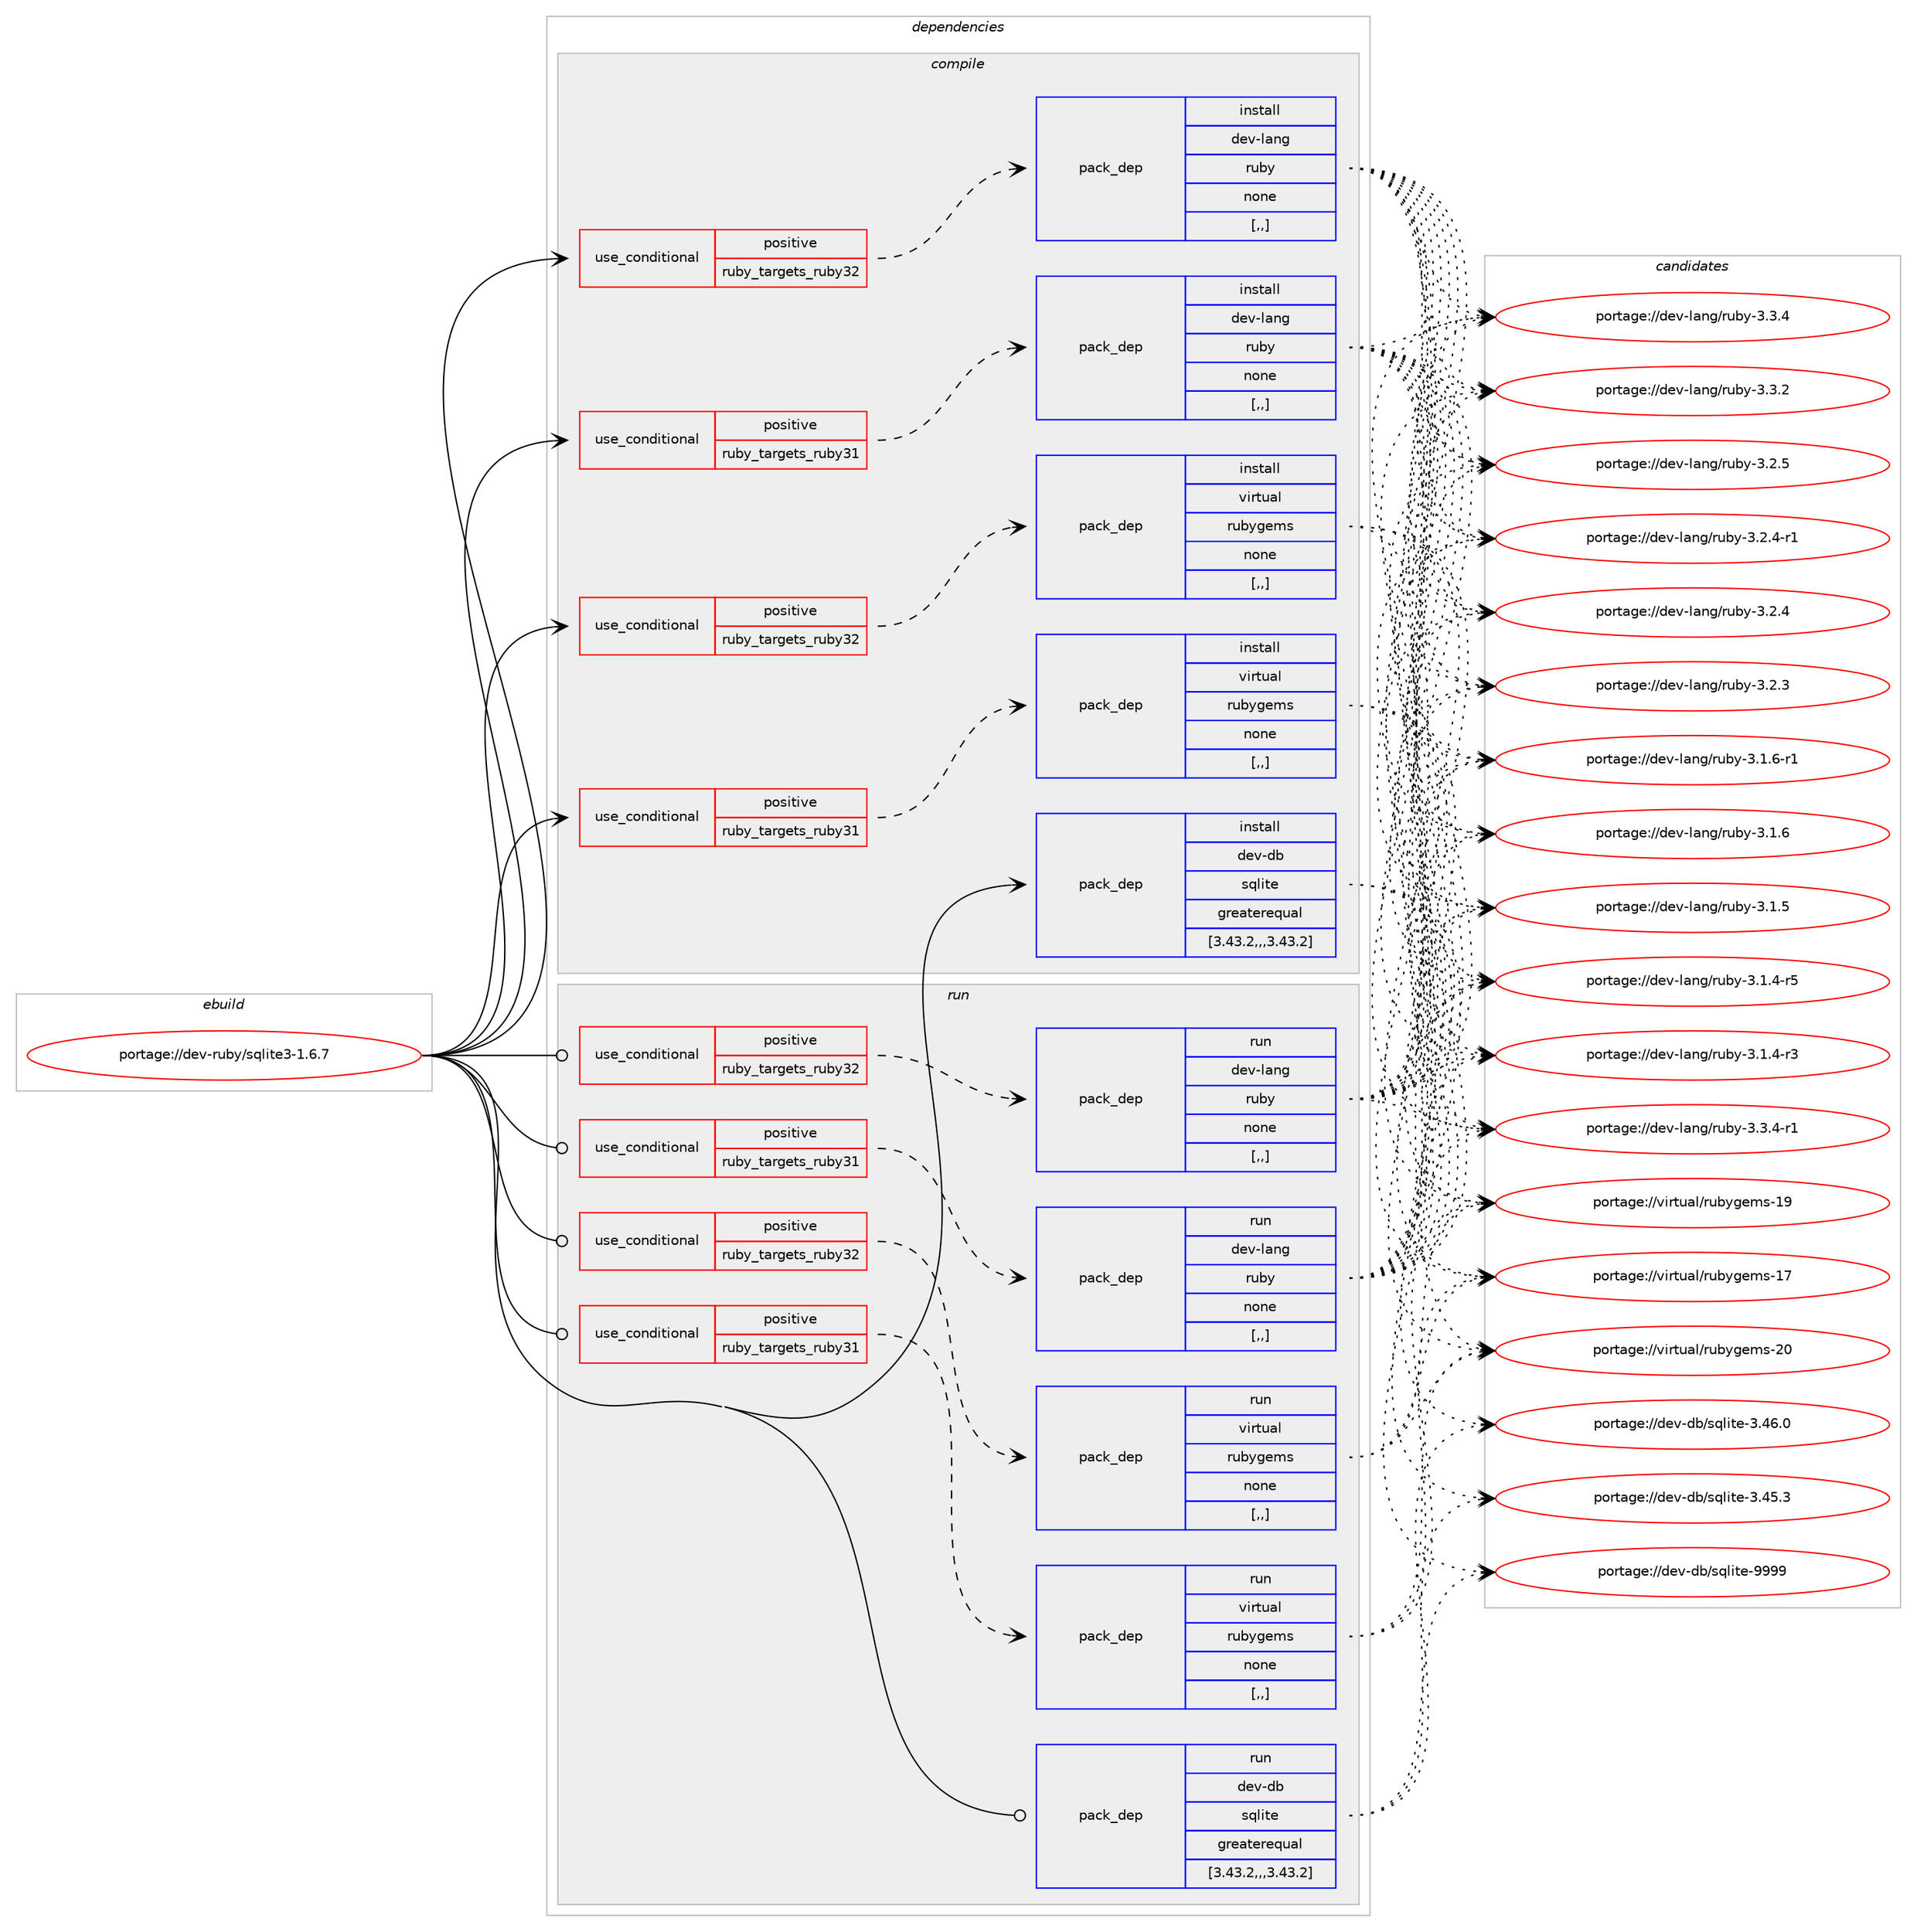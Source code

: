 digraph prolog {

# *************
# Graph options
# *************

newrank=true;
concentrate=true;
compound=true;
graph [rankdir=LR,fontname=Helvetica,fontsize=10,ranksep=1.5];#, ranksep=2.5, nodesep=0.2];
edge  [arrowhead=vee];
node  [fontname=Helvetica,fontsize=10];

# **********
# The ebuild
# **********

subgraph cluster_leftcol {
color=gray;
label=<<i>ebuild</i>>;
id [label="portage://dev-ruby/sqlite3-1.6.7", color=red, width=4, href="../dev-ruby/sqlite3-1.6.7.svg"];
}

# ****************
# The dependencies
# ****************

subgraph cluster_midcol {
color=gray;
label=<<i>dependencies</i>>;
subgraph cluster_compile {
fillcolor="#eeeeee";
style=filled;
label=<<i>compile</i>>;
subgraph cond56991 {
dependency204133 [label=<<TABLE BORDER="0" CELLBORDER="1" CELLSPACING="0" CELLPADDING="4"><TR><TD ROWSPAN="3" CELLPADDING="10">use_conditional</TD></TR><TR><TD>positive</TD></TR><TR><TD>ruby_targets_ruby31</TD></TR></TABLE>>, shape=none, color=red];
subgraph pack145757 {
dependency204134 [label=<<TABLE BORDER="0" CELLBORDER="1" CELLSPACING="0" CELLPADDING="4" WIDTH="220"><TR><TD ROWSPAN="6" CELLPADDING="30">pack_dep</TD></TR><TR><TD WIDTH="110">install</TD></TR><TR><TD>dev-lang</TD></TR><TR><TD>ruby</TD></TR><TR><TD>none</TD></TR><TR><TD>[,,]</TD></TR></TABLE>>, shape=none, color=blue];
}
dependency204133:e -> dependency204134:w [weight=20,style="dashed",arrowhead="vee"];
}
id:e -> dependency204133:w [weight=20,style="solid",arrowhead="vee"];
subgraph cond56992 {
dependency204135 [label=<<TABLE BORDER="0" CELLBORDER="1" CELLSPACING="0" CELLPADDING="4"><TR><TD ROWSPAN="3" CELLPADDING="10">use_conditional</TD></TR><TR><TD>positive</TD></TR><TR><TD>ruby_targets_ruby31</TD></TR></TABLE>>, shape=none, color=red];
subgraph pack145758 {
dependency204136 [label=<<TABLE BORDER="0" CELLBORDER="1" CELLSPACING="0" CELLPADDING="4" WIDTH="220"><TR><TD ROWSPAN="6" CELLPADDING="30">pack_dep</TD></TR><TR><TD WIDTH="110">install</TD></TR><TR><TD>virtual</TD></TR><TR><TD>rubygems</TD></TR><TR><TD>none</TD></TR><TR><TD>[,,]</TD></TR></TABLE>>, shape=none, color=blue];
}
dependency204135:e -> dependency204136:w [weight=20,style="dashed",arrowhead="vee"];
}
id:e -> dependency204135:w [weight=20,style="solid",arrowhead="vee"];
subgraph cond56993 {
dependency204137 [label=<<TABLE BORDER="0" CELLBORDER="1" CELLSPACING="0" CELLPADDING="4"><TR><TD ROWSPAN="3" CELLPADDING="10">use_conditional</TD></TR><TR><TD>positive</TD></TR><TR><TD>ruby_targets_ruby32</TD></TR></TABLE>>, shape=none, color=red];
subgraph pack145759 {
dependency204138 [label=<<TABLE BORDER="0" CELLBORDER="1" CELLSPACING="0" CELLPADDING="4" WIDTH="220"><TR><TD ROWSPAN="6" CELLPADDING="30">pack_dep</TD></TR><TR><TD WIDTH="110">install</TD></TR><TR><TD>dev-lang</TD></TR><TR><TD>ruby</TD></TR><TR><TD>none</TD></TR><TR><TD>[,,]</TD></TR></TABLE>>, shape=none, color=blue];
}
dependency204137:e -> dependency204138:w [weight=20,style="dashed",arrowhead="vee"];
}
id:e -> dependency204137:w [weight=20,style="solid",arrowhead="vee"];
subgraph cond56994 {
dependency204139 [label=<<TABLE BORDER="0" CELLBORDER="1" CELLSPACING="0" CELLPADDING="4"><TR><TD ROWSPAN="3" CELLPADDING="10">use_conditional</TD></TR><TR><TD>positive</TD></TR><TR><TD>ruby_targets_ruby32</TD></TR></TABLE>>, shape=none, color=red];
subgraph pack145760 {
dependency204140 [label=<<TABLE BORDER="0" CELLBORDER="1" CELLSPACING="0" CELLPADDING="4" WIDTH="220"><TR><TD ROWSPAN="6" CELLPADDING="30">pack_dep</TD></TR><TR><TD WIDTH="110">install</TD></TR><TR><TD>virtual</TD></TR><TR><TD>rubygems</TD></TR><TR><TD>none</TD></TR><TR><TD>[,,]</TD></TR></TABLE>>, shape=none, color=blue];
}
dependency204139:e -> dependency204140:w [weight=20,style="dashed",arrowhead="vee"];
}
id:e -> dependency204139:w [weight=20,style="solid",arrowhead="vee"];
subgraph pack145761 {
dependency204141 [label=<<TABLE BORDER="0" CELLBORDER="1" CELLSPACING="0" CELLPADDING="4" WIDTH="220"><TR><TD ROWSPAN="6" CELLPADDING="30">pack_dep</TD></TR><TR><TD WIDTH="110">install</TD></TR><TR><TD>dev-db</TD></TR><TR><TD>sqlite</TD></TR><TR><TD>greaterequal</TD></TR><TR><TD>[3.43.2,,,3.43.2]</TD></TR></TABLE>>, shape=none, color=blue];
}
id:e -> dependency204141:w [weight=20,style="solid",arrowhead="vee"];
}
subgraph cluster_compileandrun {
fillcolor="#eeeeee";
style=filled;
label=<<i>compile and run</i>>;
}
subgraph cluster_run {
fillcolor="#eeeeee";
style=filled;
label=<<i>run</i>>;
subgraph cond56995 {
dependency204142 [label=<<TABLE BORDER="0" CELLBORDER="1" CELLSPACING="0" CELLPADDING="4"><TR><TD ROWSPAN="3" CELLPADDING="10">use_conditional</TD></TR><TR><TD>positive</TD></TR><TR><TD>ruby_targets_ruby31</TD></TR></TABLE>>, shape=none, color=red];
subgraph pack145762 {
dependency204143 [label=<<TABLE BORDER="0" CELLBORDER="1" CELLSPACING="0" CELLPADDING="4" WIDTH="220"><TR><TD ROWSPAN="6" CELLPADDING="30">pack_dep</TD></TR><TR><TD WIDTH="110">run</TD></TR><TR><TD>dev-lang</TD></TR><TR><TD>ruby</TD></TR><TR><TD>none</TD></TR><TR><TD>[,,]</TD></TR></TABLE>>, shape=none, color=blue];
}
dependency204142:e -> dependency204143:w [weight=20,style="dashed",arrowhead="vee"];
}
id:e -> dependency204142:w [weight=20,style="solid",arrowhead="odot"];
subgraph cond56996 {
dependency204144 [label=<<TABLE BORDER="0" CELLBORDER="1" CELLSPACING="0" CELLPADDING="4"><TR><TD ROWSPAN="3" CELLPADDING="10">use_conditional</TD></TR><TR><TD>positive</TD></TR><TR><TD>ruby_targets_ruby31</TD></TR></TABLE>>, shape=none, color=red];
subgraph pack145763 {
dependency204145 [label=<<TABLE BORDER="0" CELLBORDER="1" CELLSPACING="0" CELLPADDING="4" WIDTH="220"><TR><TD ROWSPAN="6" CELLPADDING="30">pack_dep</TD></TR><TR><TD WIDTH="110">run</TD></TR><TR><TD>virtual</TD></TR><TR><TD>rubygems</TD></TR><TR><TD>none</TD></TR><TR><TD>[,,]</TD></TR></TABLE>>, shape=none, color=blue];
}
dependency204144:e -> dependency204145:w [weight=20,style="dashed",arrowhead="vee"];
}
id:e -> dependency204144:w [weight=20,style="solid",arrowhead="odot"];
subgraph cond56997 {
dependency204146 [label=<<TABLE BORDER="0" CELLBORDER="1" CELLSPACING="0" CELLPADDING="4"><TR><TD ROWSPAN="3" CELLPADDING="10">use_conditional</TD></TR><TR><TD>positive</TD></TR><TR><TD>ruby_targets_ruby32</TD></TR></TABLE>>, shape=none, color=red];
subgraph pack145764 {
dependency204147 [label=<<TABLE BORDER="0" CELLBORDER="1" CELLSPACING="0" CELLPADDING="4" WIDTH="220"><TR><TD ROWSPAN="6" CELLPADDING="30">pack_dep</TD></TR><TR><TD WIDTH="110">run</TD></TR><TR><TD>dev-lang</TD></TR><TR><TD>ruby</TD></TR><TR><TD>none</TD></TR><TR><TD>[,,]</TD></TR></TABLE>>, shape=none, color=blue];
}
dependency204146:e -> dependency204147:w [weight=20,style="dashed",arrowhead="vee"];
}
id:e -> dependency204146:w [weight=20,style="solid",arrowhead="odot"];
subgraph cond56998 {
dependency204148 [label=<<TABLE BORDER="0" CELLBORDER="1" CELLSPACING="0" CELLPADDING="4"><TR><TD ROWSPAN="3" CELLPADDING="10">use_conditional</TD></TR><TR><TD>positive</TD></TR><TR><TD>ruby_targets_ruby32</TD></TR></TABLE>>, shape=none, color=red];
subgraph pack145765 {
dependency204149 [label=<<TABLE BORDER="0" CELLBORDER="1" CELLSPACING="0" CELLPADDING="4" WIDTH="220"><TR><TD ROWSPAN="6" CELLPADDING="30">pack_dep</TD></TR><TR><TD WIDTH="110">run</TD></TR><TR><TD>virtual</TD></TR><TR><TD>rubygems</TD></TR><TR><TD>none</TD></TR><TR><TD>[,,]</TD></TR></TABLE>>, shape=none, color=blue];
}
dependency204148:e -> dependency204149:w [weight=20,style="dashed",arrowhead="vee"];
}
id:e -> dependency204148:w [weight=20,style="solid",arrowhead="odot"];
subgraph pack145766 {
dependency204150 [label=<<TABLE BORDER="0" CELLBORDER="1" CELLSPACING="0" CELLPADDING="4" WIDTH="220"><TR><TD ROWSPAN="6" CELLPADDING="30">pack_dep</TD></TR><TR><TD WIDTH="110">run</TD></TR><TR><TD>dev-db</TD></TR><TR><TD>sqlite</TD></TR><TR><TD>greaterequal</TD></TR><TR><TD>[3.43.2,,,3.43.2]</TD></TR></TABLE>>, shape=none, color=blue];
}
id:e -> dependency204150:w [weight=20,style="solid",arrowhead="odot"];
}
}

# **************
# The candidates
# **************

subgraph cluster_choices {
rank=same;
color=gray;
label=<<i>candidates</i>>;

subgraph choice145757 {
color=black;
nodesep=1;
choice100101118451089711010347114117981214551465146524511449 [label="portage://dev-lang/ruby-3.3.4-r1", color=red, width=4,href="../dev-lang/ruby-3.3.4-r1.svg"];
choice10010111845108971101034711411798121455146514652 [label="portage://dev-lang/ruby-3.3.4", color=red, width=4,href="../dev-lang/ruby-3.3.4.svg"];
choice10010111845108971101034711411798121455146514650 [label="portage://dev-lang/ruby-3.3.2", color=red, width=4,href="../dev-lang/ruby-3.3.2.svg"];
choice10010111845108971101034711411798121455146504653 [label="portage://dev-lang/ruby-3.2.5", color=red, width=4,href="../dev-lang/ruby-3.2.5.svg"];
choice100101118451089711010347114117981214551465046524511449 [label="portage://dev-lang/ruby-3.2.4-r1", color=red, width=4,href="../dev-lang/ruby-3.2.4-r1.svg"];
choice10010111845108971101034711411798121455146504652 [label="portage://dev-lang/ruby-3.2.4", color=red, width=4,href="../dev-lang/ruby-3.2.4.svg"];
choice10010111845108971101034711411798121455146504651 [label="portage://dev-lang/ruby-3.2.3", color=red, width=4,href="../dev-lang/ruby-3.2.3.svg"];
choice100101118451089711010347114117981214551464946544511449 [label="portage://dev-lang/ruby-3.1.6-r1", color=red, width=4,href="../dev-lang/ruby-3.1.6-r1.svg"];
choice10010111845108971101034711411798121455146494654 [label="portage://dev-lang/ruby-3.1.6", color=red, width=4,href="../dev-lang/ruby-3.1.6.svg"];
choice10010111845108971101034711411798121455146494653 [label="portage://dev-lang/ruby-3.1.5", color=red, width=4,href="../dev-lang/ruby-3.1.5.svg"];
choice100101118451089711010347114117981214551464946524511453 [label="portage://dev-lang/ruby-3.1.4-r5", color=red, width=4,href="../dev-lang/ruby-3.1.4-r5.svg"];
choice100101118451089711010347114117981214551464946524511451 [label="portage://dev-lang/ruby-3.1.4-r3", color=red, width=4,href="../dev-lang/ruby-3.1.4-r3.svg"];
dependency204134:e -> choice100101118451089711010347114117981214551465146524511449:w [style=dotted,weight="100"];
dependency204134:e -> choice10010111845108971101034711411798121455146514652:w [style=dotted,weight="100"];
dependency204134:e -> choice10010111845108971101034711411798121455146514650:w [style=dotted,weight="100"];
dependency204134:e -> choice10010111845108971101034711411798121455146504653:w [style=dotted,weight="100"];
dependency204134:e -> choice100101118451089711010347114117981214551465046524511449:w [style=dotted,weight="100"];
dependency204134:e -> choice10010111845108971101034711411798121455146504652:w [style=dotted,weight="100"];
dependency204134:e -> choice10010111845108971101034711411798121455146504651:w [style=dotted,weight="100"];
dependency204134:e -> choice100101118451089711010347114117981214551464946544511449:w [style=dotted,weight="100"];
dependency204134:e -> choice10010111845108971101034711411798121455146494654:w [style=dotted,weight="100"];
dependency204134:e -> choice10010111845108971101034711411798121455146494653:w [style=dotted,weight="100"];
dependency204134:e -> choice100101118451089711010347114117981214551464946524511453:w [style=dotted,weight="100"];
dependency204134:e -> choice100101118451089711010347114117981214551464946524511451:w [style=dotted,weight="100"];
}
subgraph choice145758 {
color=black;
nodesep=1;
choice118105114116117971084711411798121103101109115455048 [label="portage://virtual/rubygems-20", color=red, width=4,href="../virtual/rubygems-20.svg"];
choice118105114116117971084711411798121103101109115454957 [label="portage://virtual/rubygems-19", color=red, width=4,href="../virtual/rubygems-19.svg"];
choice118105114116117971084711411798121103101109115454955 [label="portage://virtual/rubygems-17", color=red, width=4,href="../virtual/rubygems-17.svg"];
dependency204136:e -> choice118105114116117971084711411798121103101109115455048:w [style=dotted,weight="100"];
dependency204136:e -> choice118105114116117971084711411798121103101109115454957:w [style=dotted,weight="100"];
dependency204136:e -> choice118105114116117971084711411798121103101109115454955:w [style=dotted,weight="100"];
}
subgraph choice145759 {
color=black;
nodesep=1;
choice100101118451089711010347114117981214551465146524511449 [label="portage://dev-lang/ruby-3.3.4-r1", color=red, width=4,href="../dev-lang/ruby-3.3.4-r1.svg"];
choice10010111845108971101034711411798121455146514652 [label="portage://dev-lang/ruby-3.3.4", color=red, width=4,href="../dev-lang/ruby-3.3.4.svg"];
choice10010111845108971101034711411798121455146514650 [label="portage://dev-lang/ruby-3.3.2", color=red, width=4,href="../dev-lang/ruby-3.3.2.svg"];
choice10010111845108971101034711411798121455146504653 [label="portage://dev-lang/ruby-3.2.5", color=red, width=4,href="../dev-lang/ruby-3.2.5.svg"];
choice100101118451089711010347114117981214551465046524511449 [label="portage://dev-lang/ruby-3.2.4-r1", color=red, width=4,href="../dev-lang/ruby-3.2.4-r1.svg"];
choice10010111845108971101034711411798121455146504652 [label="portage://dev-lang/ruby-3.2.4", color=red, width=4,href="../dev-lang/ruby-3.2.4.svg"];
choice10010111845108971101034711411798121455146504651 [label="portage://dev-lang/ruby-3.2.3", color=red, width=4,href="../dev-lang/ruby-3.2.3.svg"];
choice100101118451089711010347114117981214551464946544511449 [label="portage://dev-lang/ruby-3.1.6-r1", color=red, width=4,href="../dev-lang/ruby-3.1.6-r1.svg"];
choice10010111845108971101034711411798121455146494654 [label="portage://dev-lang/ruby-3.1.6", color=red, width=4,href="../dev-lang/ruby-3.1.6.svg"];
choice10010111845108971101034711411798121455146494653 [label="portage://dev-lang/ruby-3.1.5", color=red, width=4,href="../dev-lang/ruby-3.1.5.svg"];
choice100101118451089711010347114117981214551464946524511453 [label="portage://dev-lang/ruby-3.1.4-r5", color=red, width=4,href="../dev-lang/ruby-3.1.4-r5.svg"];
choice100101118451089711010347114117981214551464946524511451 [label="portage://dev-lang/ruby-3.1.4-r3", color=red, width=4,href="../dev-lang/ruby-3.1.4-r3.svg"];
dependency204138:e -> choice100101118451089711010347114117981214551465146524511449:w [style=dotted,weight="100"];
dependency204138:e -> choice10010111845108971101034711411798121455146514652:w [style=dotted,weight="100"];
dependency204138:e -> choice10010111845108971101034711411798121455146514650:w [style=dotted,weight="100"];
dependency204138:e -> choice10010111845108971101034711411798121455146504653:w [style=dotted,weight="100"];
dependency204138:e -> choice100101118451089711010347114117981214551465046524511449:w [style=dotted,weight="100"];
dependency204138:e -> choice10010111845108971101034711411798121455146504652:w [style=dotted,weight="100"];
dependency204138:e -> choice10010111845108971101034711411798121455146504651:w [style=dotted,weight="100"];
dependency204138:e -> choice100101118451089711010347114117981214551464946544511449:w [style=dotted,weight="100"];
dependency204138:e -> choice10010111845108971101034711411798121455146494654:w [style=dotted,weight="100"];
dependency204138:e -> choice10010111845108971101034711411798121455146494653:w [style=dotted,weight="100"];
dependency204138:e -> choice100101118451089711010347114117981214551464946524511453:w [style=dotted,weight="100"];
dependency204138:e -> choice100101118451089711010347114117981214551464946524511451:w [style=dotted,weight="100"];
}
subgraph choice145760 {
color=black;
nodesep=1;
choice118105114116117971084711411798121103101109115455048 [label="portage://virtual/rubygems-20", color=red, width=4,href="../virtual/rubygems-20.svg"];
choice118105114116117971084711411798121103101109115454957 [label="portage://virtual/rubygems-19", color=red, width=4,href="../virtual/rubygems-19.svg"];
choice118105114116117971084711411798121103101109115454955 [label="portage://virtual/rubygems-17", color=red, width=4,href="../virtual/rubygems-17.svg"];
dependency204140:e -> choice118105114116117971084711411798121103101109115455048:w [style=dotted,weight="100"];
dependency204140:e -> choice118105114116117971084711411798121103101109115454957:w [style=dotted,weight="100"];
dependency204140:e -> choice118105114116117971084711411798121103101109115454955:w [style=dotted,weight="100"];
}
subgraph choice145761 {
color=black;
nodesep=1;
choice1001011184510098471151131081051161014557575757 [label="portage://dev-db/sqlite-9999", color=red, width=4,href="../dev-db/sqlite-9999.svg"];
choice10010111845100984711511310810511610145514652544648 [label="portage://dev-db/sqlite-3.46.0", color=red, width=4,href="../dev-db/sqlite-3.46.0.svg"];
choice10010111845100984711511310810511610145514652534651 [label="portage://dev-db/sqlite-3.45.3", color=red, width=4,href="../dev-db/sqlite-3.45.3.svg"];
dependency204141:e -> choice1001011184510098471151131081051161014557575757:w [style=dotted,weight="100"];
dependency204141:e -> choice10010111845100984711511310810511610145514652544648:w [style=dotted,weight="100"];
dependency204141:e -> choice10010111845100984711511310810511610145514652534651:w [style=dotted,weight="100"];
}
subgraph choice145762 {
color=black;
nodesep=1;
choice100101118451089711010347114117981214551465146524511449 [label="portage://dev-lang/ruby-3.3.4-r1", color=red, width=4,href="../dev-lang/ruby-3.3.4-r1.svg"];
choice10010111845108971101034711411798121455146514652 [label="portage://dev-lang/ruby-3.3.4", color=red, width=4,href="../dev-lang/ruby-3.3.4.svg"];
choice10010111845108971101034711411798121455146514650 [label="portage://dev-lang/ruby-3.3.2", color=red, width=4,href="../dev-lang/ruby-3.3.2.svg"];
choice10010111845108971101034711411798121455146504653 [label="portage://dev-lang/ruby-3.2.5", color=red, width=4,href="../dev-lang/ruby-3.2.5.svg"];
choice100101118451089711010347114117981214551465046524511449 [label="portage://dev-lang/ruby-3.2.4-r1", color=red, width=4,href="../dev-lang/ruby-3.2.4-r1.svg"];
choice10010111845108971101034711411798121455146504652 [label="portage://dev-lang/ruby-3.2.4", color=red, width=4,href="../dev-lang/ruby-3.2.4.svg"];
choice10010111845108971101034711411798121455146504651 [label="portage://dev-lang/ruby-3.2.3", color=red, width=4,href="../dev-lang/ruby-3.2.3.svg"];
choice100101118451089711010347114117981214551464946544511449 [label="portage://dev-lang/ruby-3.1.6-r1", color=red, width=4,href="../dev-lang/ruby-3.1.6-r1.svg"];
choice10010111845108971101034711411798121455146494654 [label="portage://dev-lang/ruby-3.1.6", color=red, width=4,href="../dev-lang/ruby-3.1.6.svg"];
choice10010111845108971101034711411798121455146494653 [label="portage://dev-lang/ruby-3.1.5", color=red, width=4,href="../dev-lang/ruby-3.1.5.svg"];
choice100101118451089711010347114117981214551464946524511453 [label="portage://dev-lang/ruby-3.1.4-r5", color=red, width=4,href="../dev-lang/ruby-3.1.4-r5.svg"];
choice100101118451089711010347114117981214551464946524511451 [label="portage://dev-lang/ruby-3.1.4-r3", color=red, width=4,href="../dev-lang/ruby-3.1.4-r3.svg"];
dependency204143:e -> choice100101118451089711010347114117981214551465146524511449:w [style=dotted,weight="100"];
dependency204143:e -> choice10010111845108971101034711411798121455146514652:w [style=dotted,weight="100"];
dependency204143:e -> choice10010111845108971101034711411798121455146514650:w [style=dotted,weight="100"];
dependency204143:e -> choice10010111845108971101034711411798121455146504653:w [style=dotted,weight="100"];
dependency204143:e -> choice100101118451089711010347114117981214551465046524511449:w [style=dotted,weight="100"];
dependency204143:e -> choice10010111845108971101034711411798121455146504652:w [style=dotted,weight="100"];
dependency204143:e -> choice10010111845108971101034711411798121455146504651:w [style=dotted,weight="100"];
dependency204143:e -> choice100101118451089711010347114117981214551464946544511449:w [style=dotted,weight="100"];
dependency204143:e -> choice10010111845108971101034711411798121455146494654:w [style=dotted,weight="100"];
dependency204143:e -> choice10010111845108971101034711411798121455146494653:w [style=dotted,weight="100"];
dependency204143:e -> choice100101118451089711010347114117981214551464946524511453:w [style=dotted,weight="100"];
dependency204143:e -> choice100101118451089711010347114117981214551464946524511451:w [style=dotted,weight="100"];
}
subgraph choice145763 {
color=black;
nodesep=1;
choice118105114116117971084711411798121103101109115455048 [label="portage://virtual/rubygems-20", color=red, width=4,href="../virtual/rubygems-20.svg"];
choice118105114116117971084711411798121103101109115454957 [label="portage://virtual/rubygems-19", color=red, width=4,href="../virtual/rubygems-19.svg"];
choice118105114116117971084711411798121103101109115454955 [label="portage://virtual/rubygems-17", color=red, width=4,href="../virtual/rubygems-17.svg"];
dependency204145:e -> choice118105114116117971084711411798121103101109115455048:w [style=dotted,weight="100"];
dependency204145:e -> choice118105114116117971084711411798121103101109115454957:w [style=dotted,weight="100"];
dependency204145:e -> choice118105114116117971084711411798121103101109115454955:w [style=dotted,weight="100"];
}
subgraph choice145764 {
color=black;
nodesep=1;
choice100101118451089711010347114117981214551465146524511449 [label="portage://dev-lang/ruby-3.3.4-r1", color=red, width=4,href="../dev-lang/ruby-3.3.4-r1.svg"];
choice10010111845108971101034711411798121455146514652 [label="portage://dev-lang/ruby-3.3.4", color=red, width=4,href="../dev-lang/ruby-3.3.4.svg"];
choice10010111845108971101034711411798121455146514650 [label="portage://dev-lang/ruby-3.3.2", color=red, width=4,href="../dev-lang/ruby-3.3.2.svg"];
choice10010111845108971101034711411798121455146504653 [label="portage://dev-lang/ruby-3.2.5", color=red, width=4,href="../dev-lang/ruby-3.2.5.svg"];
choice100101118451089711010347114117981214551465046524511449 [label="portage://dev-lang/ruby-3.2.4-r1", color=red, width=4,href="../dev-lang/ruby-3.2.4-r1.svg"];
choice10010111845108971101034711411798121455146504652 [label="portage://dev-lang/ruby-3.2.4", color=red, width=4,href="../dev-lang/ruby-3.2.4.svg"];
choice10010111845108971101034711411798121455146504651 [label="portage://dev-lang/ruby-3.2.3", color=red, width=4,href="../dev-lang/ruby-3.2.3.svg"];
choice100101118451089711010347114117981214551464946544511449 [label="portage://dev-lang/ruby-3.1.6-r1", color=red, width=4,href="../dev-lang/ruby-3.1.6-r1.svg"];
choice10010111845108971101034711411798121455146494654 [label="portage://dev-lang/ruby-3.1.6", color=red, width=4,href="../dev-lang/ruby-3.1.6.svg"];
choice10010111845108971101034711411798121455146494653 [label="portage://dev-lang/ruby-3.1.5", color=red, width=4,href="../dev-lang/ruby-3.1.5.svg"];
choice100101118451089711010347114117981214551464946524511453 [label="portage://dev-lang/ruby-3.1.4-r5", color=red, width=4,href="../dev-lang/ruby-3.1.4-r5.svg"];
choice100101118451089711010347114117981214551464946524511451 [label="portage://dev-lang/ruby-3.1.4-r3", color=red, width=4,href="../dev-lang/ruby-3.1.4-r3.svg"];
dependency204147:e -> choice100101118451089711010347114117981214551465146524511449:w [style=dotted,weight="100"];
dependency204147:e -> choice10010111845108971101034711411798121455146514652:w [style=dotted,weight="100"];
dependency204147:e -> choice10010111845108971101034711411798121455146514650:w [style=dotted,weight="100"];
dependency204147:e -> choice10010111845108971101034711411798121455146504653:w [style=dotted,weight="100"];
dependency204147:e -> choice100101118451089711010347114117981214551465046524511449:w [style=dotted,weight="100"];
dependency204147:e -> choice10010111845108971101034711411798121455146504652:w [style=dotted,weight="100"];
dependency204147:e -> choice10010111845108971101034711411798121455146504651:w [style=dotted,weight="100"];
dependency204147:e -> choice100101118451089711010347114117981214551464946544511449:w [style=dotted,weight="100"];
dependency204147:e -> choice10010111845108971101034711411798121455146494654:w [style=dotted,weight="100"];
dependency204147:e -> choice10010111845108971101034711411798121455146494653:w [style=dotted,weight="100"];
dependency204147:e -> choice100101118451089711010347114117981214551464946524511453:w [style=dotted,weight="100"];
dependency204147:e -> choice100101118451089711010347114117981214551464946524511451:w [style=dotted,weight="100"];
}
subgraph choice145765 {
color=black;
nodesep=1;
choice118105114116117971084711411798121103101109115455048 [label="portage://virtual/rubygems-20", color=red, width=4,href="../virtual/rubygems-20.svg"];
choice118105114116117971084711411798121103101109115454957 [label="portage://virtual/rubygems-19", color=red, width=4,href="../virtual/rubygems-19.svg"];
choice118105114116117971084711411798121103101109115454955 [label="portage://virtual/rubygems-17", color=red, width=4,href="../virtual/rubygems-17.svg"];
dependency204149:e -> choice118105114116117971084711411798121103101109115455048:w [style=dotted,weight="100"];
dependency204149:e -> choice118105114116117971084711411798121103101109115454957:w [style=dotted,weight="100"];
dependency204149:e -> choice118105114116117971084711411798121103101109115454955:w [style=dotted,weight="100"];
}
subgraph choice145766 {
color=black;
nodesep=1;
choice1001011184510098471151131081051161014557575757 [label="portage://dev-db/sqlite-9999", color=red, width=4,href="../dev-db/sqlite-9999.svg"];
choice10010111845100984711511310810511610145514652544648 [label="portage://dev-db/sqlite-3.46.0", color=red, width=4,href="../dev-db/sqlite-3.46.0.svg"];
choice10010111845100984711511310810511610145514652534651 [label="portage://dev-db/sqlite-3.45.3", color=red, width=4,href="../dev-db/sqlite-3.45.3.svg"];
dependency204150:e -> choice1001011184510098471151131081051161014557575757:w [style=dotted,weight="100"];
dependency204150:e -> choice10010111845100984711511310810511610145514652544648:w [style=dotted,weight="100"];
dependency204150:e -> choice10010111845100984711511310810511610145514652534651:w [style=dotted,weight="100"];
}
}

}
